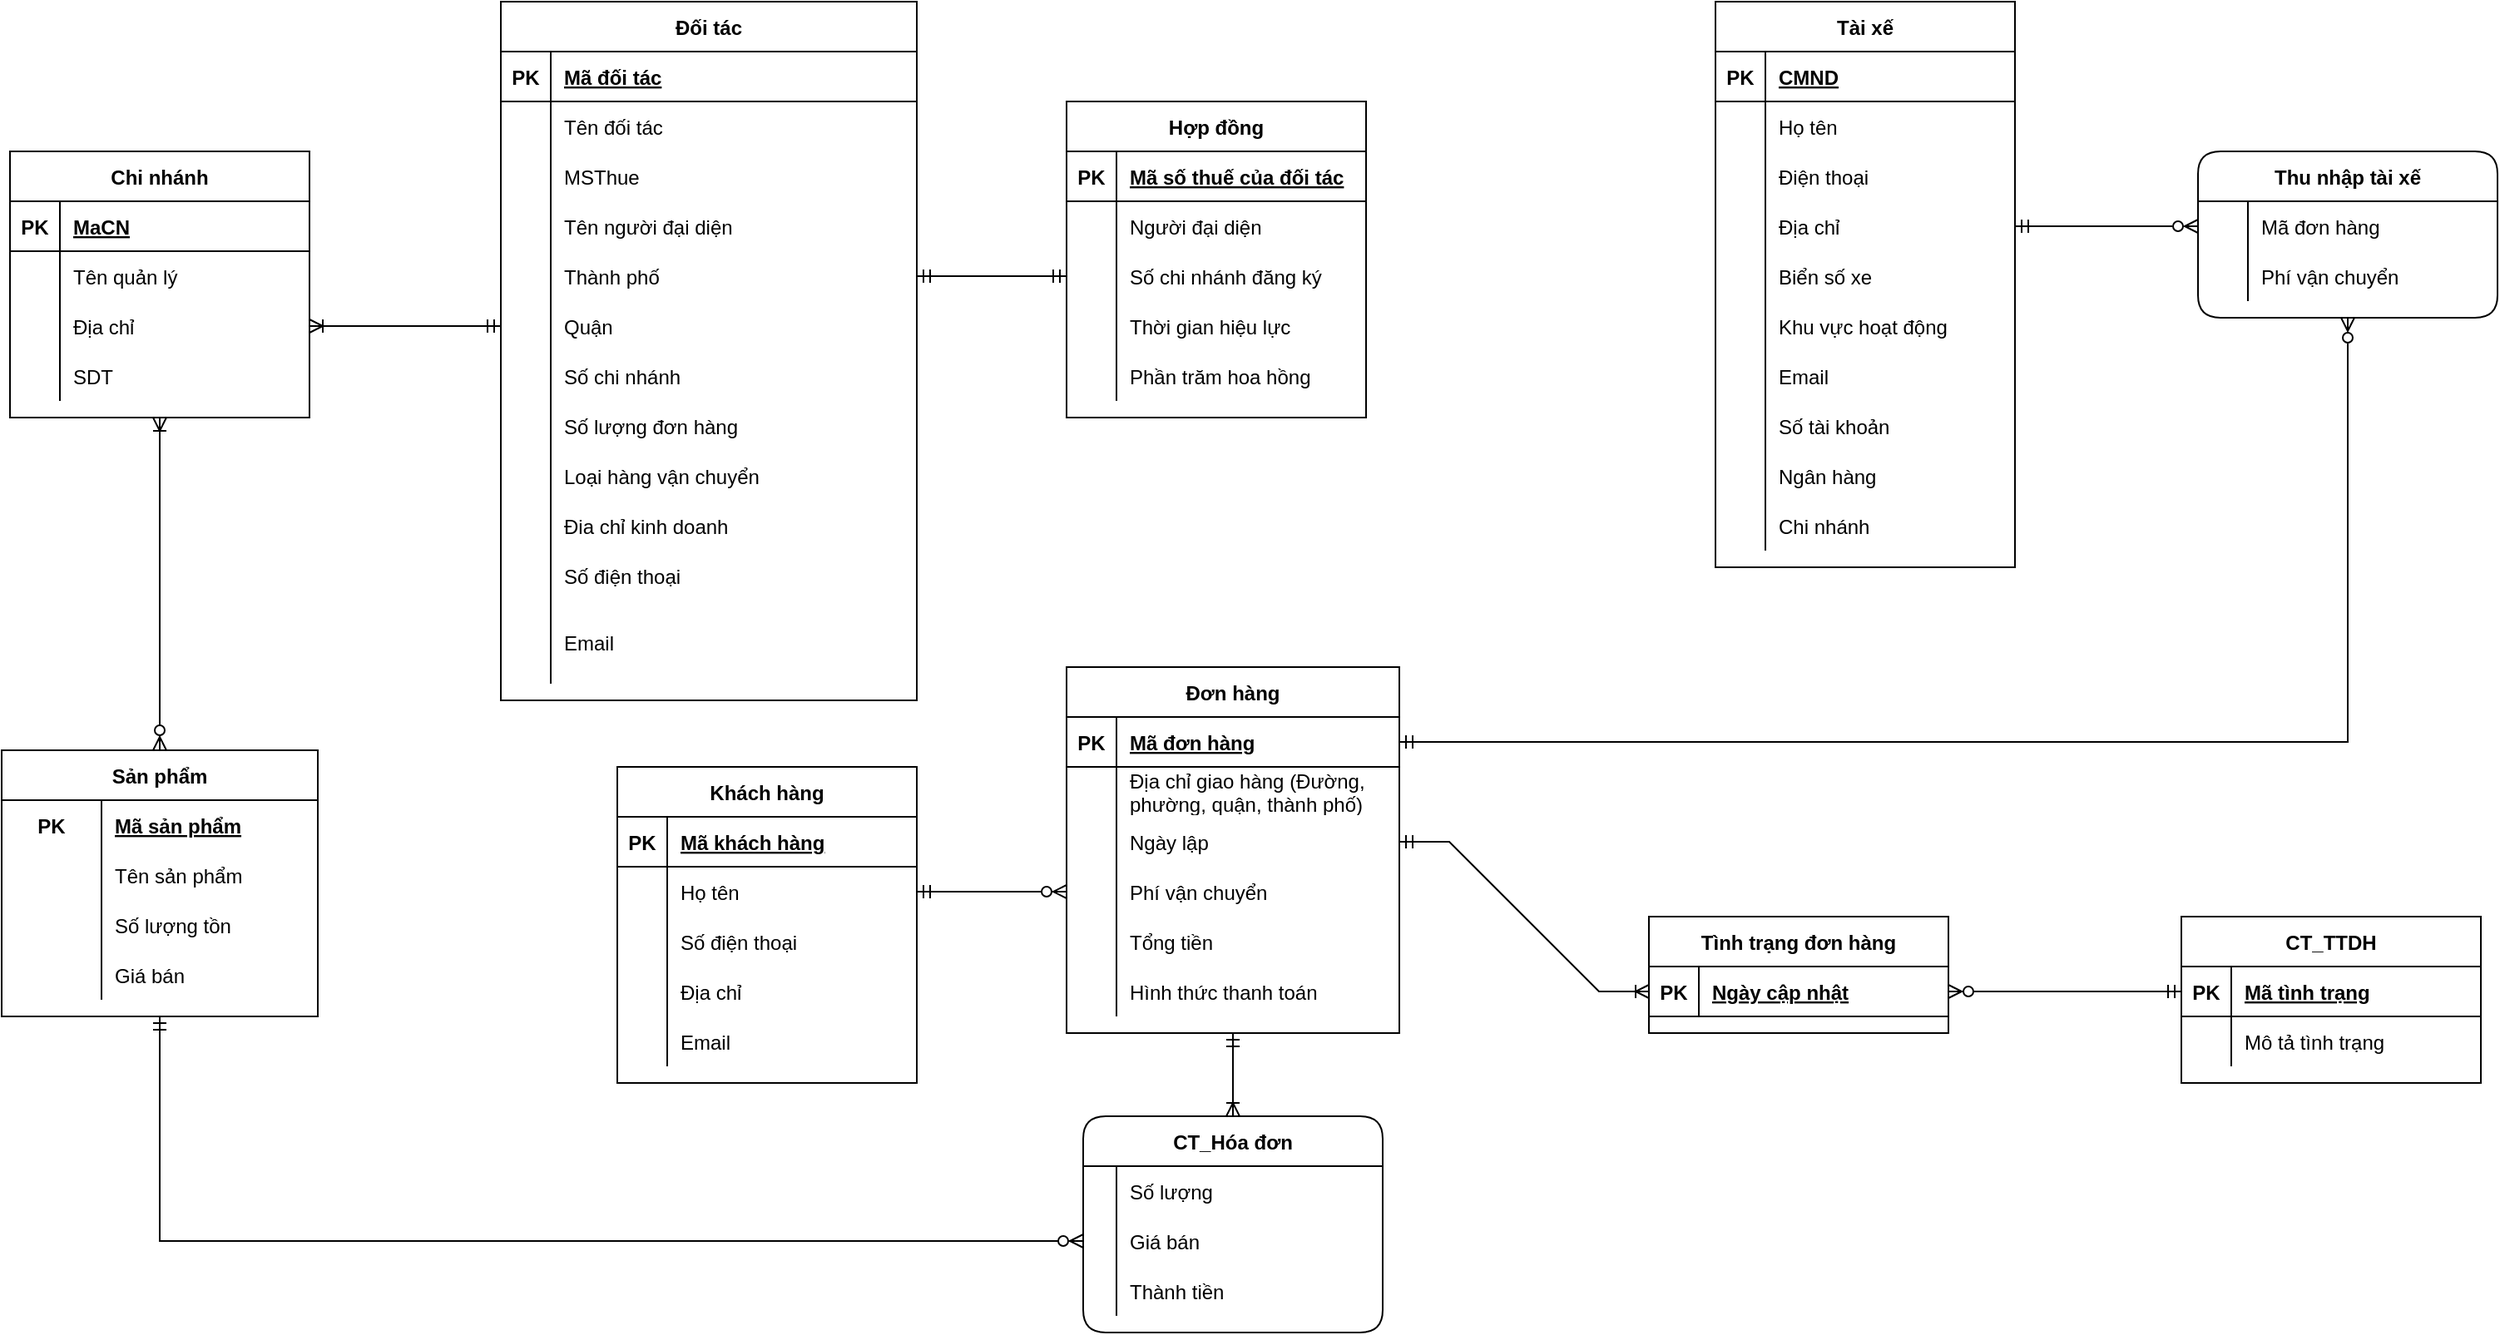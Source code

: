 <mxfile version="15.6.8" type="device"><diagram id="R2lEEEUBdFMjLlhIrx00" name="Page-1"><mxGraphModel dx="1844" dy="1568" grid="1" gridSize="10" guides="1" tooltips="1" connect="1" arrows="1" fold="1" page="1" pageScale="1" pageWidth="850" pageHeight="1100" math="0" shadow="0" extFonts="Permanent Marker^https://fonts.googleapis.com/css?family=Permanent+Marker"><root><mxCell id="0"/><mxCell id="1" parent="0"/><mxCell id="YXAQcpSXE8l1mbAlE0Yn-155" value="Tài xế" style="shape=table;startSize=30;container=1;collapsible=1;childLayout=tableLayout;fixedRows=1;rowLines=0;fontStyle=1;align=center;resizeLast=1;" parent="1" vertex="1"><mxGeometry x="890" y="-30" width="180" height="340" as="geometry"/></mxCell><mxCell id="YXAQcpSXE8l1mbAlE0Yn-156" value="" style="shape=partialRectangle;collapsible=0;dropTarget=0;pointerEvents=0;fillColor=none;top=0;left=0;bottom=1;right=0;points=[[0,0.5],[1,0.5]];portConstraint=eastwest;" parent="YXAQcpSXE8l1mbAlE0Yn-155" vertex="1"><mxGeometry y="30" width="180" height="30" as="geometry"/></mxCell><mxCell id="YXAQcpSXE8l1mbAlE0Yn-157" value="PK" style="shape=partialRectangle;connectable=0;fillColor=none;top=0;left=0;bottom=0;right=0;fontStyle=1;overflow=hidden;" parent="YXAQcpSXE8l1mbAlE0Yn-156" vertex="1"><mxGeometry width="30" height="30" as="geometry"><mxRectangle width="30" height="30" as="alternateBounds"/></mxGeometry></mxCell><mxCell id="YXAQcpSXE8l1mbAlE0Yn-158" value="CMND" style="shape=partialRectangle;connectable=0;fillColor=none;top=0;left=0;bottom=0;right=0;align=left;spacingLeft=6;fontStyle=5;overflow=hidden;" parent="YXAQcpSXE8l1mbAlE0Yn-156" vertex="1"><mxGeometry x="30" width="150" height="30" as="geometry"><mxRectangle width="150" height="30" as="alternateBounds"/></mxGeometry></mxCell><mxCell id="YXAQcpSXE8l1mbAlE0Yn-159" value="" style="shape=partialRectangle;collapsible=0;dropTarget=0;pointerEvents=0;fillColor=none;top=0;left=0;bottom=0;right=0;points=[[0,0.5],[1,0.5]];portConstraint=eastwest;" parent="YXAQcpSXE8l1mbAlE0Yn-155" vertex="1"><mxGeometry y="60" width="180" height="30" as="geometry"/></mxCell><mxCell id="YXAQcpSXE8l1mbAlE0Yn-160" value="" style="shape=partialRectangle;connectable=0;fillColor=none;top=0;left=0;bottom=0;right=0;editable=1;overflow=hidden;" parent="YXAQcpSXE8l1mbAlE0Yn-159" vertex="1"><mxGeometry width="30" height="30" as="geometry"><mxRectangle width="30" height="30" as="alternateBounds"/></mxGeometry></mxCell><mxCell id="YXAQcpSXE8l1mbAlE0Yn-161" value="Họ tên" style="shape=partialRectangle;connectable=0;fillColor=none;top=0;left=0;bottom=0;right=0;align=left;spacingLeft=6;overflow=hidden;" parent="YXAQcpSXE8l1mbAlE0Yn-159" vertex="1"><mxGeometry x="30" width="150" height="30" as="geometry"><mxRectangle width="150" height="30" as="alternateBounds"/></mxGeometry></mxCell><mxCell id="YXAQcpSXE8l1mbAlE0Yn-162" value="" style="shape=partialRectangle;collapsible=0;dropTarget=0;pointerEvents=0;fillColor=none;top=0;left=0;bottom=0;right=0;points=[[0,0.5],[1,0.5]];portConstraint=eastwest;" parent="YXAQcpSXE8l1mbAlE0Yn-155" vertex="1"><mxGeometry y="90" width="180" height="30" as="geometry"/></mxCell><mxCell id="YXAQcpSXE8l1mbAlE0Yn-163" value="" style="shape=partialRectangle;connectable=0;fillColor=none;top=0;left=0;bottom=0;right=0;editable=1;overflow=hidden;" parent="YXAQcpSXE8l1mbAlE0Yn-162" vertex="1"><mxGeometry width="30" height="30" as="geometry"><mxRectangle width="30" height="30" as="alternateBounds"/></mxGeometry></mxCell><mxCell id="YXAQcpSXE8l1mbAlE0Yn-164" value="Điện thoại" style="shape=partialRectangle;connectable=0;fillColor=none;top=0;left=0;bottom=0;right=0;align=left;spacingLeft=6;overflow=hidden;" parent="YXAQcpSXE8l1mbAlE0Yn-162" vertex="1"><mxGeometry x="30" width="150" height="30" as="geometry"><mxRectangle width="150" height="30" as="alternateBounds"/></mxGeometry></mxCell><mxCell id="YXAQcpSXE8l1mbAlE0Yn-165" value="" style="shape=partialRectangle;collapsible=0;dropTarget=0;pointerEvents=0;fillColor=none;top=0;left=0;bottom=0;right=0;points=[[0,0.5],[1,0.5]];portConstraint=eastwest;" parent="YXAQcpSXE8l1mbAlE0Yn-155" vertex="1"><mxGeometry y="120" width="180" height="30" as="geometry"/></mxCell><mxCell id="YXAQcpSXE8l1mbAlE0Yn-166" value="" style="shape=partialRectangle;connectable=0;fillColor=none;top=0;left=0;bottom=0;right=0;editable=1;overflow=hidden;" parent="YXAQcpSXE8l1mbAlE0Yn-165" vertex="1"><mxGeometry width="30" height="30" as="geometry"><mxRectangle width="30" height="30" as="alternateBounds"/></mxGeometry></mxCell><mxCell id="YXAQcpSXE8l1mbAlE0Yn-167" value="Địa chỉ" style="shape=partialRectangle;connectable=0;fillColor=none;top=0;left=0;bottom=0;right=0;align=left;spacingLeft=6;overflow=hidden;" parent="YXAQcpSXE8l1mbAlE0Yn-165" vertex="1"><mxGeometry x="30" width="150" height="30" as="geometry"><mxRectangle width="150" height="30" as="alternateBounds"/></mxGeometry></mxCell><mxCell id="YXAQcpSXE8l1mbAlE0Yn-168" value="" style="shape=partialRectangle;collapsible=0;dropTarget=0;pointerEvents=0;fillColor=none;top=0;left=0;bottom=0;right=0;points=[[0,0.5],[1,0.5]];portConstraint=eastwest;" parent="YXAQcpSXE8l1mbAlE0Yn-155" vertex="1"><mxGeometry y="150" width="180" height="30" as="geometry"/></mxCell><mxCell id="YXAQcpSXE8l1mbAlE0Yn-169" value="" style="shape=partialRectangle;connectable=0;fillColor=none;top=0;left=0;bottom=0;right=0;editable=1;overflow=hidden;" parent="YXAQcpSXE8l1mbAlE0Yn-168" vertex="1"><mxGeometry width="30" height="30" as="geometry"><mxRectangle width="30" height="30" as="alternateBounds"/></mxGeometry></mxCell><mxCell id="YXAQcpSXE8l1mbAlE0Yn-170" value="Biển số xe" style="shape=partialRectangle;connectable=0;fillColor=none;top=0;left=0;bottom=0;right=0;align=left;spacingLeft=6;overflow=hidden;" parent="YXAQcpSXE8l1mbAlE0Yn-168" vertex="1"><mxGeometry x="30" width="150" height="30" as="geometry"><mxRectangle width="150" height="30" as="alternateBounds"/></mxGeometry></mxCell><mxCell id="YXAQcpSXE8l1mbAlE0Yn-171" value="" style="shape=partialRectangle;collapsible=0;dropTarget=0;pointerEvents=0;fillColor=none;top=0;left=0;bottom=0;right=0;points=[[0,0.5],[1,0.5]];portConstraint=eastwest;" parent="YXAQcpSXE8l1mbAlE0Yn-155" vertex="1"><mxGeometry y="180" width="180" height="30" as="geometry"/></mxCell><mxCell id="YXAQcpSXE8l1mbAlE0Yn-172" value="" style="shape=partialRectangle;connectable=0;fillColor=none;top=0;left=0;bottom=0;right=0;editable=1;overflow=hidden;" parent="YXAQcpSXE8l1mbAlE0Yn-171" vertex="1"><mxGeometry width="30" height="30" as="geometry"><mxRectangle width="30" height="30" as="alternateBounds"/></mxGeometry></mxCell><mxCell id="YXAQcpSXE8l1mbAlE0Yn-173" value="Khu vực hoạt động" style="shape=partialRectangle;connectable=0;fillColor=none;top=0;left=0;bottom=0;right=0;align=left;spacingLeft=6;overflow=hidden;" parent="YXAQcpSXE8l1mbAlE0Yn-171" vertex="1"><mxGeometry x="30" width="150" height="30" as="geometry"><mxRectangle width="150" height="30" as="alternateBounds"/></mxGeometry></mxCell><mxCell id="YXAQcpSXE8l1mbAlE0Yn-174" value="" style="shape=partialRectangle;collapsible=0;dropTarget=0;pointerEvents=0;fillColor=none;top=0;left=0;bottom=0;right=0;points=[[0,0.5],[1,0.5]];portConstraint=eastwest;" parent="YXAQcpSXE8l1mbAlE0Yn-155" vertex="1"><mxGeometry y="210" width="180" height="30" as="geometry"/></mxCell><mxCell id="YXAQcpSXE8l1mbAlE0Yn-175" value="" style="shape=partialRectangle;connectable=0;fillColor=none;top=0;left=0;bottom=0;right=0;editable=1;overflow=hidden;" parent="YXAQcpSXE8l1mbAlE0Yn-174" vertex="1"><mxGeometry width="30" height="30" as="geometry"><mxRectangle width="30" height="30" as="alternateBounds"/></mxGeometry></mxCell><mxCell id="YXAQcpSXE8l1mbAlE0Yn-176" value="Email" style="shape=partialRectangle;connectable=0;fillColor=none;top=0;left=0;bottom=0;right=0;align=left;spacingLeft=6;overflow=hidden;" parent="YXAQcpSXE8l1mbAlE0Yn-174" vertex="1"><mxGeometry x="30" width="150" height="30" as="geometry"><mxRectangle width="150" height="30" as="alternateBounds"/></mxGeometry></mxCell><mxCell id="YXAQcpSXE8l1mbAlE0Yn-177" value="" style="shape=partialRectangle;collapsible=0;dropTarget=0;pointerEvents=0;fillColor=none;top=0;left=0;bottom=0;right=0;points=[[0,0.5],[1,0.5]];portConstraint=eastwest;" parent="YXAQcpSXE8l1mbAlE0Yn-155" vertex="1"><mxGeometry y="240" width="180" height="30" as="geometry"/></mxCell><mxCell id="YXAQcpSXE8l1mbAlE0Yn-178" value="" style="shape=partialRectangle;connectable=0;fillColor=none;top=0;left=0;bottom=0;right=0;editable=1;overflow=hidden;" parent="YXAQcpSXE8l1mbAlE0Yn-177" vertex="1"><mxGeometry width="30" height="30" as="geometry"><mxRectangle width="30" height="30" as="alternateBounds"/></mxGeometry></mxCell><mxCell id="YXAQcpSXE8l1mbAlE0Yn-179" value="Số tài khoản" style="shape=partialRectangle;connectable=0;fillColor=none;top=0;left=0;bottom=0;right=0;align=left;spacingLeft=6;overflow=hidden;" parent="YXAQcpSXE8l1mbAlE0Yn-177" vertex="1"><mxGeometry x="30" width="150" height="30" as="geometry"><mxRectangle width="150" height="30" as="alternateBounds"/></mxGeometry></mxCell><mxCell id="YXAQcpSXE8l1mbAlE0Yn-180" value="" style="shape=partialRectangle;collapsible=0;dropTarget=0;pointerEvents=0;fillColor=none;top=0;left=0;bottom=0;right=0;points=[[0,0.5],[1,0.5]];portConstraint=eastwest;" parent="YXAQcpSXE8l1mbAlE0Yn-155" vertex="1"><mxGeometry y="270" width="180" height="30" as="geometry"/></mxCell><mxCell id="YXAQcpSXE8l1mbAlE0Yn-181" value="" style="shape=partialRectangle;connectable=0;fillColor=none;top=0;left=0;bottom=0;right=0;editable=1;overflow=hidden;" parent="YXAQcpSXE8l1mbAlE0Yn-180" vertex="1"><mxGeometry width="30" height="30" as="geometry"><mxRectangle width="30" height="30" as="alternateBounds"/></mxGeometry></mxCell><mxCell id="YXAQcpSXE8l1mbAlE0Yn-182" value="Ngân hàng" style="shape=partialRectangle;connectable=0;fillColor=none;top=0;left=0;bottom=0;right=0;align=left;spacingLeft=6;overflow=hidden;" parent="YXAQcpSXE8l1mbAlE0Yn-180" vertex="1"><mxGeometry x="30" width="150" height="30" as="geometry"><mxRectangle width="150" height="30" as="alternateBounds"/></mxGeometry></mxCell><mxCell id="YXAQcpSXE8l1mbAlE0Yn-183" value="" style="shape=partialRectangle;collapsible=0;dropTarget=0;pointerEvents=0;fillColor=none;top=0;left=0;bottom=0;right=0;points=[[0,0.5],[1,0.5]];portConstraint=eastwest;" parent="YXAQcpSXE8l1mbAlE0Yn-155" vertex="1"><mxGeometry y="300" width="180" height="30" as="geometry"/></mxCell><mxCell id="YXAQcpSXE8l1mbAlE0Yn-184" value="" style="shape=partialRectangle;connectable=0;fillColor=none;top=0;left=0;bottom=0;right=0;editable=1;overflow=hidden;" parent="YXAQcpSXE8l1mbAlE0Yn-183" vertex="1"><mxGeometry width="30" height="30" as="geometry"><mxRectangle width="30" height="30" as="alternateBounds"/></mxGeometry></mxCell><mxCell id="YXAQcpSXE8l1mbAlE0Yn-185" value="Chi nhánh" style="shape=partialRectangle;connectable=0;fillColor=none;top=0;left=0;bottom=0;right=0;align=left;spacingLeft=6;overflow=hidden;" parent="YXAQcpSXE8l1mbAlE0Yn-183" vertex="1"><mxGeometry x="30" width="150" height="30" as="geometry"><mxRectangle width="150" height="30" as="alternateBounds"/></mxGeometry></mxCell><mxCell id="C-vyLk0tnHw3VtMMgP7b-23" value="Đối tác" style="shape=table;startSize=30;container=1;collapsible=1;childLayout=tableLayout;fixedRows=1;rowLines=0;fontStyle=1;align=center;resizeLast=1;" parent="1" vertex="1"><mxGeometry x="160" y="-30" width="250" height="420" as="geometry"/></mxCell><mxCell id="C-vyLk0tnHw3VtMMgP7b-24" value="" style="shape=partialRectangle;collapsible=0;dropTarget=0;pointerEvents=0;fillColor=none;points=[[0,0.5],[1,0.5]];portConstraint=eastwest;top=0;left=0;right=0;bottom=1;" parent="C-vyLk0tnHw3VtMMgP7b-23" vertex="1"><mxGeometry y="30" width="250" height="30" as="geometry"/></mxCell><mxCell id="C-vyLk0tnHw3VtMMgP7b-25" value="PK" style="shape=partialRectangle;overflow=hidden;connectable=0;fillColor=none;top=0;left=0;bottom=0;right=0;fontStyle=1;" parent="C-vyLk0tnHw3VtMMgP7b-24" vertex="1"><mxGeometry width="30" height="30" as="geometry"><mxRectangle width="30" height="30" as="alternateBounds"/></mxGeometry></mxCell><mxCell id="C-vyLk0tnHw3VtMMgP7b-26" value="Mã đối tác" style="shape=partialRectangle;overflow=hidden;connectable=0;fillColor=none;top=0;left=0;bottom=0;right=0;align=left;spacingLeft=6;fontStyle=5;" parent="C-vyLk0tnHw3VtMMgP7b-24" vertex="1"><mxGeometry x="30" width="220" height="30" as="geometry"><mxRectangle width="220" height="30" as="alternateBounds"/></mxGeometry></mxCell><mxCell id="C-vyLk0tnHw3VtMMgP7b-27" value="" style="shape=partialRectangle;collapsible=0;dropTarget=0;pointerEvents=0;fillColor=none;points=[[0,0.5],[1,0.5]];portConstraint=eastwest;top=0;left=0;right=0;bottom=0;" parent="C-vyLk0tnHw3VtMMgP7b-23" vertex="1"><mxGeometry y="60" width="250" height="30" as="geometry"/></mxCell><mxCell id="C-vyLk0tnHw3VtMMgP7b-28" value="" style="shape=partialRectangle;overflow=hidden;connectable=0;fillColor=none;top=0;left=0;bottom=0;right=0;" parent="C-vyLk0tnHw3VtMMgP7b-27" vertex="1"><mxGeometry width="30" height="30" as="geometry"><mxRectangle width="30" height="30" as="alternateBounds"/></mxGeometry></mxCell><mxCell id="C-vyLk0tnHw3VtMMgP7b-29" value="Tên đối tác" style="shape=partialRectangle;overflow=hidden;connectable=0;fillColor=none;top=0;left=0;bottom=0;right=0;align=left;spacingLeft=6;" parent="C-vyLk0tnHw3VtMMgP7b-27" vertex="1"><mxGeometry x="30" width="220" height="30" as="geometry"><mxRectangle width="220" height="30" as="alternateBounds"/></mxGeometry></mxCell><mxCell id="uas-45tj4KwKF6VqmaHN-10" value="" style="shape=partialRectangle;collapsible=0;dropTarget=0;pointerEvents=0;fillColor=none;top=0;left=0;bottom=0;right=0;points=[[0,0.5],[1,0.5]];portConstraint=eastwest;" parent="C-vyLk0tnHw3VtMMgP7b-23" vertex="1"><mxGeometry y="90" width="250" height="30" as="geometry"/></mxCell><mxCell id="uas-45tj4KwKF6VqmaHN-11" value="" style="shape=partialRectangle;connectable=0;fillColor=none;top=0;left=0;bottom=0;right=0;editable=1;overflow=hidden;" parent="uas-45tj4KwKF6VqmaHN-10" vertex="1"><mxGeometry width="30" height="30" as="geometry"><mxRectangle width="30" height="30" as="alternateBounds"/></mxGeometry></mxCell><mxCell id="uas-45tj4KwKF6VqmaHN-12" value="MSThue" style="shape=partialRectangle;connectable=0;fillColor=none;top=0;left=0;bottom=0;right=0;align=left;spacingLeft=6;overflow=hidden;" parent="uas-45tj4KwKF6VqmaHN-10" vertex="1"><mxGeometry x="30" width="220" height="30" as="geometry"><mxRectangle width="220" height="30" as="alternateBounds"/></mxGeometry></mxCell><mxCell id="fnrPfXZx7cAHOLC7hxs2-1" value="" style="shape=partialRectangle;collapsible=0;dropTarget=0;pointerEvents=0;fillColor=none;points=[[0,0.5],[1,0.5]];portConstraint=eastwest;top=0;left=0;right=0;bottom=0;" parent="C-vyLk0tnHw3VtMMgP7b-23" vertex="1"><mxGeometry y="120" width="250" height="30" as="geometry"/></mxCell><mxCell id="fnrPfXZx7cAHOLC7hxs2-2" value="" style="shape=partialRectangle;overflow=hidden;connectable=0;fillColor=none;top=0;left=0;bottom=0;right=0;" parent="fnrPfXZx7cAHOLC7hxs2-1" vertex="1"><mxGeometry width="30" height="30" as="geometry"><mxRectangle width="30" height="30" as="alternateBounds"/></mxGeometry></mxCell><mxCell id="fnrPfXZx7cAHOLC7hxs2-3" value="Tên người đại diện" style="shape=partialRectangle;overflow=hidden;connectable=0;fillColor=none;top=0;left=0;bottom=0;right=0;align=left;spacingLeft=6;" parent="fnrPfXZx7cAHOLC7hxs2-1" vertex="1"><mxGeometry x="30" width="220" height="30" as="geometry"><mxRectangle width="220" height="30" as="alternateBounds"/></mxGeometry></mxCell><mxCell id="YXAQcpSXE8l1mbAlE0Yn-1" value="" style="shape=partialRectangle;collapsible=0;dropTarget=0;pointerEvents=0;fillColor=none;points=[[0,0.5],[1,0.5]];portConstraint=eastwest;top=0;left=0;right=0;bottom=0;" parent="C-vyLk0tnHw3VtMMgP7b-23" vertex="1"><mxGeometry y="150" width="250" height="30" as="geometry"/></mxCell><mxCell id="YXAQcpSXE8l1mbAlE0Yn-2" value="" style="shape=partialRectangle;overflow=hidden;connectable=0;fillColor=none;top=0;left=0;bottom=0;right=0;" parent="YXAQcpSXE8l1mbAlE0Yn-1" vertex="1"><mxGeometry width="30" height="30" as="geometry"><mxRectangle width="30" height="30" as="alternateBounds"/></mxGeometry></mxCell><mxCell id="YXAQcpSXE8l1mbAlE0Yn-3" value="Thành phố" style="shape=partialRectangle;overflow=hidden;connectable=0;fillColor=none;top=0;left=0;bottom=0;right=0;align=left;spacingLeft=6;" parent="YXAQcpSXE8l1mbAlE0Yn-1" vertex="1"><mxGeometry x="30" width="220" height="30" as="geometry"><mxRectangle width="220" height="30" as="alternateBounds"/></mxGeometry></mxCell><mxCell id="YXAQcpSXE8l1mbAlE0Yn-4" value="" style="shape=partialRectangle;collapsible=0;dropTarget=0;pointerEvents=0;fillColor=none;points=[[0,0.5],[1,0.5]];portConstraint=eastwest;top=0;left=0;right=0;bottom=0;" parent="C-vyLk0tnHw3VtMMgP7b-23" vertex="1"><mxGeometry y="180" width="250" height="30" as="geometry"/></mxCell><mxCell id="YXAQcpSXE8l1mbAlE0Yn-5" value="" style="shape=partialRectangle;overflow=hidden;connectable=0;fillColor=none;top=0;left=0;bottom=0;right=0;" parent="YXAQcpSXE8l1mbAlE0Yn-4" vertex="1"><mxGeometry width="30" height="30" as="geometry"><mxRectangle width="30" height="30" as="alternateBounds"/></mxGeometry></mxCell><mxCell id="YXAQcpSXE8l1mbAlE0Yn-6" value="Quận" style="shape=partialRectangle;overflow=hidden;connectable=0;fillColor=none;top=0;left=0;bottom=0;right=0;align=left;spacingLeft=6;" parent="YXAQcpSXE8l1mbAlE0Yn-4" vertex="1"><mxGeometry x="30" width="220" height="30" as="geometry"><mxRectangle width="220" height="30" as="alternateBounds"/></mxGeometry></mxCell><mxCell id="YXAQcpSXE8l1mbAlE0Yn-7" value="" style="shape=partialRectangle;collapsible=0;dropTarget=0;pointerEvents=0;fillColor=none;points=[[0,0.5],[1,0.5]];portConstraint=eastwest;top=0;left=0;right=0;bottom=0;" parent="C-vyLk0tnHw3VtMMgP7b-23" vertex="1"><mxGeometry y="210" width="250" height="30" as="geometry"/></mxCell><mxCell id="YXAQcpSXE8l1mbAlE0Yn-8" value="" style="shape=partialRectangle;overflow=hidden;connectable=0;fillColor=none;top=0;left=0;bottom=0;right=0;" parent="YXAQcpSXE8l1mbAlE0Yn-7" vertex="1"><mxGeometry width="30" height="30" as="geometry"><mxRectangle width="30" height="30" as="alternateBounds"/></mxGeometry></mxCell><mxCell id="YXAQcpSXE8l1mbAlE0Yn-9" value="Số chi nhánh" style="shape=partialRectangle;overflow=hidden;connectable=0;fillColor=none;top=0;left=0;bottom=0;right=0;align=left;spacingLeft=6;" parent="YXAQcpSXE8l1mbAlE0Yn-7" vertex="1"><mxGeometry x="30" width="220" height="30" as="geometry"><mxRectangle width="220" height="30" as="alternateBounds"/></mxGeometry></mxCell><mxCell id="YXAQcpSXE8l1mbAlE0Yn-10" value="" style="shape=partialRectangle;collapsible=0;dropTarget=0;pointerEvents=0;fillColor=none;points=[[0,0.5],[1,0.5]];portConstraint=eastwest;top=0;left=0;right=0;bottom=0;" parent="C-vyLk0tnHw3VtMMgP7b-23" vertex="1"><mxGeometry y="240" width="250" height="30" as="geometry"/></mxCell><mxCell id="YXAQcpSXE8l1mbAlE0Yn-11" value="" style="shape=partialRectangle;overflow=hidden;connectable=0;fillColor=none;top=0;left=0;bottom=0;right=0;" parent="YXAQcpSXE8l1mbAlE0Yn-10" vertex="1"><mxGeometry width="30" height="30" as="geometry"><mxRectangle width="30" height="30" as="alternateBounds"/></mxGeometry></mxCell><mxCell id="YXAQcpSXE8l1mbAlE0Yn-12" value="Số lượng đơn hàng" style="shape=partialRectangle;overflow=hidden;connectable=0;fillColor=none;top=0;left=0;bottom=0;right=0;align=left;spacingLeft=6;" parent="YXAQcpSXE8l1mbAlE0Yn-10" vertex="1"><mxGeometry x="30" width="220" height="30" as="geometry"><mxRectangle width="220" height="30" as="alternateBounds"/></mxGeometry></mxCell><mxCell id="YXAQcpSXE8l1mbAlE0Yn-13" value="" style="shape=partialRectangle;collapsible=0;dropTarget=0;pointerEvents=0;fillColor=none;points=[[0,0.5],[1,0.5]];portConstraint=eastwest;top=0;left=0;right=0;bottom=0;" parent="C-vyLk0tnHw3VtMMgP7b-23" vertex="1"><mxGeometry y="270" width="250" height="30" as="geometry"/></mxCell><mxCell id="YXAQcpSXE8l1mbAlE0Yn-14" value="" style="shape=partialRectangle;overflow=hidden;connectable=0;fillColor=none;top=0;left=0;bottom=0;right=0;" parent="YXAQcpSXE8l1mbAlE0Yn-13" vertex="1"><mxGeometry width="30" height="30" as="geometry"><mxRectangle width="30" height="30" as="alternateBounds"/></mxGeometry></mxCell><mxCell id="YXAQcpSXE8l1mbAlE0Yn-15" value="Loại hàng vận chuyển" style="shape=partialRectangle;overflow=hidden;connectable=0;fillColor=none;top=0;left=0;bottom=0;right=0;align=left;spacingLeft=6;" parent="YXAQcpSXE8l1mbAlE0Yn-13" vertex="1"><mxGeometry x="30" width="220" height="30" as="geometry"><mxRectangle width="220" height="30" as="alternateBounds"/></mxGeometry></mxCell><mxCell id="YXAQcpSXE8l1mbAlE0Yn-16" value="" style="shape=partialRectangle;collapsible=0;dropTarget=0;pointerEvents=0;fillColor=none;points=[[0,0.5],[1,0.5]];portConstraint=eastwest;top=0;left=0;right=0;bottom=0;" parent="C-vyLk0tnHw3VtMMgP7b-23" vertex="1"><mxGeometry y="300" width="250" height="30" as="geometry"/></mxCell><mxCell id="YXAQcpSXE8l1mbAlE0Yn-17" value="" style="shape=partialRectangle;overflow=hidden;connectable=0;fillColor=none;top=0;left=0;bottom=0;right=0;" parent="YXAQcpSXE8l1mbAlE0Yn-16" vertex="1"><mxGeometry width="30" height="30" as="geometry"><mxRectangle width="30" height="30" as="alternateBounds"/></mxGeometry></mxCell><mxCell id="YXAQcpSXE8l1mbAlE0Yn-18" value="Đia chỉ kinh doanh" style="shape=partialRectangle;overflow=hidden;connectable=0;fillColor=none;top=0;left=0;bottom=0;right=0;align=left;spacingLeft=6;" parent="YXAQcpSXE8l1mbAlE0Yn-16" vertex="1"><mxGeometry x="30" width="220" height="30" as="geometry"><mxRectangle width="220" height="30" as="alternateBounds"/></mxGeometry></mxCell><mxCell id="YXAQcpSXE8l1mbAlE0Yn-19" value="" style="shape=partialRectangle;collapsible=0;dropTarget=0;pointerEvents=0;fillColor=none;points=[[0,0.5],[1,0.5]];portConstraint=eastwest;top=0;left=0;right=0;bottom=0;" parent="C-vyLk0tnHw3VtMMgP7b-23" vertex="1"><mxGeometry y="330" width="250" height="30" as="geometry"/></mxCell><mxCell id="YXAQcpSXE8l1mbAlE0Yn-20" value="" style="shape=partialRectangle;overflow=hidden;connectable=0;fillColor=none;top=0;left=0;bottom=0;right=0;" parent="YXAQcpSXE8l1mbAlE0Yn-19" vertex="1"><mxGeometry width="30" height="30" as="geometry"><mxRectangle width="30" height="30" as="alternateBounds"/></mxGeometry></mxCell><mxCell id="YXAQcpSXE8l1mbAlE0Yn-21" value="Số điện thoại" style="shape=partialRectangle;overflow=hidden;connectable=0;fillColor=none;top=0;left=0;bottom=0;right=0;align=left;spacingLeft=6;" parent="YXAQcpSXE8l1mbAlE0Yn-19" vertex="1"><mxGeometry x="30" width="220" height="30" as="geometry"><mxRectangle width="220" height="30" as="alternateBounds"/></mxGeometry></mxCell><mxCell id="YXAQcpSXE8l1mbAlE0Yn-22" value="" style="shape=partialRectangle;collapsible=0;dropTarget=0;pointerEvents=0;fillColor=none;points=[[0,0.5],[1,0.5]];portConstraint=eastwest;top=0;left=0;right=0;bottom=0;" parent="C-vyLk0tnHw3VtMMgP7b-23" vertex="1"><mxGeometry y="360" width="250" height="50" as="geometry"/></mxCell><mxCell id="YXAQcpSXE8l1mbAlE0Yn-23" value="" style="shape=partialRectangle;overflow=hidden;connectable=0;fillColor=none;top=0;left=0;bottom=0;right=0;" parent="YXAQcpSXE8l1mbAlE0Yn-22" vertex="1"><mxGeometry width="30" height="50" as="geometry"><mxRectangle width="30" height="50" as="alternateBounds"/></mxGeometry></mxCell><mxCell id="YXAQcpSXE8l1mbAlE0Yn-24" value="Email" style="shape=partialRectangle;overflow=hidden;connectable=0;fillColor=none;top=0;left=0;bottom=0;right=0;align=left;spacingLeft=6;" parent="YXAQcpSXE8l1mbAlE0Yn-22" vertex="1"><mxGeometry x="30" width="220" height="50" as="geometry"><mxRectangle width="220" height="50" as="alternateBounds"/></mxGeometry></mxCell><mxCell id="YXAQcpSXE8l1mbAlE0Yn-25" value="Hợp đồng" style="shape=table;startSize=30;container=1;collapsible=1;childLayout=tableLayout;fixedRows=1;rowLines=0;fontStyle=1;align=center;resizeLast=1;" parent="1" vertex="1"><mxGeometry x="500" y="30" width="180" height="190" as="geometry"/></mxCell><mxCell id="YXAQcpSXE8l1mbAlE0Yn-26" value="" style="shape=partialRectangle;collapsible=0;dropTarget=0;pointerEvents=0;fillColor=none;top=0;left=0;bottom=1;right=0;points=[[0,0.5],[1,0.5]];portConstraint=eastwest;" parent="YXAQcpSXE8l1mbAlE0Yn-25" vertex="1"><mxGeometry y="30" width="180" height="30" as="geometry"/></mxCell><mxCell id="YXAQcpSXE8l1mbAlE0Yn-27" value="PK" style="shape=partialRectangle;connectable=0;fillColor=none;top=0;left=0;bottom=0;right=0;fontStyle=1;overflow=hidden;" parent="YXAQcpSXE8l1mbAlE0Yn-26" vertex="1"><mxGeometry width="30" height="30" as="geometry"><mxRectangle width="30" height="30" as="alternateBounds"/></mxGeometry></mxCell><mxCell id="YXAQcpSXE8l1mbAlE0Yn-28" value="Mã số thuế của đối tác" style="shape=partialRectangle;connectable=0;fillColor=none;top=0;left=0;bottom=0;right=0;align=left;spacingLeft=6;fontStyle=5;overflow=hidden;" parent="YXAQcpSXE8l1mbAlE0Yn-26" vertex="1"><mxGeometry x="30" width="150" height="30" as="geometry"><mxRectangle width="150" height="30" as="alternateBounds"/></mxGeometry></mxCell><mxCell id="YXAQcpSXE8l1mbAlE0Yn-29" value="" style="shape=partialRectangle;collapsible=0;dropTarget=0;pointerEvents=0;fillColor=none;top=0;left=0;bottom=0;right=0;points=[[0,0.5],[1,0.5]];portConstraint=eastwest;" parent="YXAQcpSXE8l1mbAlE0Yn-25" vertex="1"><mxGeometry y="60" width="180" height="30" as="geometry"/></mxCell><mxCell id="YXAQcpSXE8l1mbAlE0Yn-30" value="" style="shape=partialRectangle;connectable=0;fillColor=none;top=0;left=0;bottom=0;right=0;editable=1;overflow=hidden;" parent="YXAQcpSXE8l1mbAlE0Yn-29" vertex="1"><mxGeometry width="30" height="30" as="geometry"><mxRectangle width="30" height="30" as="alternateBounds"/></mxGeometry></mxCell><mxCell id="YXAQcpSXE8l1mbAlE0Yn-31" value="Người đại diện" style="shape=partialRectangle;connectable=0;fillColor=none;top=0;left=0;bottom=0;right=0;align=left;spacingLeft=6;overflow=hidden;" parent="YXAQcpSXE8l1mbAlE0Yn-29" vertex="1"><mxGeometry x="30" width="150" height="30" as="geometry"><mxRectangle width="150" height="30" as="alternateBounds"/></mxGeometry></mxCell><mxCell id="YXAQcpSXE8l1mbAlE0Yn-32" value="" style="shape=partialRectangle;collapsible=0;dropTarget=0;pointerEvents=0;fillColor=none;top=0;left=0;bottom=0;right=0;points=[[0,0.5],[1,0.5]];portConstraint=eastwest;" parent="YXAQcpSXE8l1mbAlE0Yn-25" vertex="1"><mxGeometry y="90" width="180" height="30" as="geometry"/></mxCell><mxCell id="YXAQcpSXE8l1mbAlE0Yn-33" value="" style="shape=partialRectangle;connectable=0;fillColor=none;top=0;left=0;bottom=0;right=0;editable=1;overflow=hidden;" parent="YXAQcpSXE8l1mbAlE0Yn-32" vertex="1"><mxGeometry width="30" height="30" as="geometry"><mxRectangle width="30" height="30" as="alternateBounds"/></mxGeometry></mxCell><mxCell id="YXAQcpSXE8l1mbAlE0Yn-34" value="Số chi nhánh đăng ký" style="shape=partialRectangle;connectable=0;fillColor=none;top=0;left=0;bottom=0;right=0;align=left;spacingLeft=6;overflow=hidden;" parent="YXAQcpSXE8l1mbAlE0Yn-32" vertex="1"><mxGeometry x="30" width="150" height="30" as="geometry"><mxRectangle width="150" height="30" as="alternateBounds"/></mxGeometry></mxCell><mxCell id="YXAQcpSXE8l1mbAlE0Yn-38" value="" style="shape=partialRectangle;collapsible=0;dropTarget=0;pointerEvents=0;fillColor=none;top=0;left=0;bottom=0;right=0;points=[[0,0.5],[1,0.5]];portConstraint=eastwest;" parent="YXAQcpSXE8l1mbAlE0Yn-25" vertex="1"><mxGeometry y="120" width="180" height="30" as="geometry"/></mxCell><mxCell id="YXAQcpSXE8l1mbAlE0Yn-39" value="" style="shape=partialRectangle;connectable=0;fillColor=none;top=0;left=0;bottom=0;right=0;editable=1;overflow=hidden;" parent="YXAQcpSXE8l1mbAlE0Yn-38" vertex="1"><mxGeometry width="30" height="30" as="geometry"><mxRectangle width="30" height="30" as="alternateBounds"/></mxGeometry></mxCell><mxCell id="YXAQcpSXE8l1mbAlE0Yn-40" value="Thời gian hiệu lực" style="shape=partialRectangle;connectable=0;fillColor=none;top=0;left=0;bottom=0;right=0;align=left;spacingLeft=6;overflow=hidden;" parent="YXAQcpSXE8l1mbAlE0Yn-38" vertex="1"><mxGeometry x="30" width="150" height="30" as="geometry"><mxRectangle width="150" height="30" as="alternateBounds"/></mxGeometry></mxCell><mxCell id="YXAQcpSXE8l1mbAlE0Yn-44" value="" style="shape=partialRectangle;collapsible=0;dropTarget=0;pointerEvents=0;fillColor=none;top=0;left=0;bottom=0;right=0;points=[[0,0.5],[1,0.5]];portConstraint=eastwest;" parent="YXAQcpSXE8l1mbAlE0Yn-25" vertex="1"><mxGeometry y="150" width="180" height="30" as="geometry"/></mxCell><mxCell id="YXAQcpSXE8l1mbAlE0Yn-45" value="" style="shape=partialRectangle;connectable=0;fillColor=none;top=0;left=0;bottom=0;right=0;editable=1;overflow=hidden;" parent="YXAQcpSXE8l1mbAlE0Yn-44" vertex="1"><mxGeometry width="30" height="30" as="geometry"><mxRectangle width="30" height="30" as="alternateBounds"/></mxGeometry></mxCell><mxCell id="YXAQcpSXE8l1mbAlE0Yn-46" value="Phần trăm hoa hồng" style="shape=partialRectangle;connectable=0;fillColor=none;top=0;left=0;bottom=0;right=0;align=left;spacingLeft=6;overflow=hidden;" parent="YXAQcpSXE8l1mbAlE0Yn-44" vertex="1"><mxGeometry x="30" width="150" height="30" as="geometry"><mxRectangle width="150" height="30" as="alternateBounds"/></mxGeometry></mxCell><mxCell id="YXAQcpSXE8l1mbAlE0Yn-66" value="Sản phẩm" style="shape=table;startSize=30;container=1;collapsible=1;childLayout=tableLayout;fixedRows=1;rowLines=0;fontStyle=1;align=center;resizeLast=1;rounded=0;sketch=0;shadow=0;" parent="1" vertex="1"><mxGeometry x="-140" y="420" width="190" height="160" as="geometry"/></mxCell><mxCell id="YXAQcpSXE8l1mbAlE0Yn-67" value="" style="shape=partialRectangle;collapsible=0;dropTarget=0;pointerEvents=0;fillColor=none;top=0;left=0;bottom=0;right=0;points=[[0,0.5],[1,0.5]];portConstraint=eastwest;" parent="YXAQcpSXE8l1mbAlE0Yn-66" vertex="1"><mxGeometry y="30" width="190" height="30" as="geometry"/></mxCell><mxCell id="YXAQcpSXE8l1mbAlE0Yn-68" value="PK" style="shape=partialRectangle;connectable=0;fillColor=none;top=0;left=0;bottom=0;right=0;fontStyle=1;overflow=hidden;" parent="YXAQcpSXE8l1mbAlE0Yn-67" vertex="1"><mxGeometry width="60" height="30" as="geometry"><mxRectangle width="60" height="30" as="alternateBounds"/></mxGeometry></mxCell><mxCell id="YXAQcpSXE8l1mbAlE0Yn-69" value="Mã sản phẩm" style="shape=partialRectangle;connectable=0;fillColor=none;top=0;left=0;bottom=0;right=0;align=left;spacingLeft=6;fontStyle=5;overflow=hidden;" parent="YXAQcpSXE8l1mbAlE0Yn-67" vertex="1"><mxGeometry x="60" width="130" height="30" as="geometry"><mxRectangle width="130" height="30" as="alternateBounds"/></mxGeometry></mxCell><mxCell id="YXAQcpSXE8l1mbAlE0Yn-73" value="" style="shape=partialRectangle;collapsible=0;dropTarget=0;pointerEvents=0;fillColor=none;top=0;left=0;bottom=0;right=0;points=[[0,0.5],[1,0.5]];portConstraint=eastwest;" parent="YXAQcpSXE8l1mbAlE0Yn-66" vertex="1"><mxGeometry y="60" width="190" height="30" as="geometry"/></mxCell><mxCell id="YXAQcpSXE8l1mbAlE0Yn-74" value="" style="shape=partialRectangle;connectable=0;fillColor=none;top=0;left=0;bottom=0;right=0;editable=1;overflow=hidden;" parent="YXAQcpSXE8l1mbAlE0Yn-73" vertex="1"><mxGeometry width="60" height="30" as="geometry"><mxRectangle width="60" height="30" as="alternateBounds"/></mxGeometry></mxCell><mxCell id="YXAQcpSXE8l1mbAlE0Yn-75" value="Tên sản phẩm" style="shape=partialRectangle;connectable=0;fillColor=none;top=0;left=0;bottom=0;right=0;align=left;spacingLeft=6;overflow=hidden;" parent="YXAQcpSXE8l1mbAlE0Yn-73" vertex="1"><mxGeometry x="60" width="130" height="30" as="geometry"><mxRectangle width="130" height="30" as="alternateBounds"/></mxGeometry></mxCell><mxCell id="fnrPfXZx7cAHOLC7hxs2-27" value="" style="shape=partialRectangle;collapsible=0;dropTarget=0;pointerEvents=0;fillColor=none;top=0;left=0;bottom=0;right=0;points=[[0,0.5],[1,0.5]];portConstraint=eastwest;" parent="YXAQcpSXE8l1mbAlE0Yn-66" vertex="1"><mxGeometry y="90" width="190" height="30" as="geometry"/></mxCell><mxCell id="fnrPfXZx7cAHOLC7hxs2-28" value="" style="shape=partialRectangle;connectable=0;fillColor=none;top=0;left=0;bottom=0;right=0;editable=1;overflow=hidden;" parent="fnrPfXZx7cAHOLC7hxs2-27" vertex="1"><mxGeometry width="60" height="30" as="geometry"><mxRectangle width="60" height="30" as="alternateBounds"/></mxGeometry></mxCell><mxCell id="fnrPfXZx7cAHOLC7hxs2-29" value="Số lượng tồn" style="shape=partialRectangle;connectable=0;fillColor=none;top=0;left=0;bottom=0;right=0;align=left;spacingLeft=6;overflow=hidden;" parent="fnrPfXZx7cAHOLC7hxs2-27" vertex="1"><mxGeometry x="60" width="130" height="30" as="geometry"><mxRectangle width="130" height="30" as="alternateBounds"/></mxGeometry></mxCell><mxCell id="YXAQcpSXE8l1mbAlE0Yn-76" value="" style="shape=partialRectangle;collapsible=0;dropTarget=0;pointerEvents=0;fillColor=none;top=0;left=0;bottom=0;right=0;points=[[0,0.5],[1,0.5]];portConstraint=eastwest;" parent="YXAQcpSXE8l1mbAlE0Yn-66" vertex="1"><mxGeometry y="120" width="190" height="30" as="geometry"/></mxCell><mxCell id="YXAQcpSXE8l1mbAlE0Yn-77" value="" style="shape=partialRectangle;connectable=0;fillColor=none;top=0;left=0;bottom=0;right=0;editable=1;overflow=hidden;" parent="YXAQcpSXE8l1mbAlE0Yn-76" vertex="1"><mxGeometry width="60" height="30" as="geometry"><mxRectangle width="60" height="30" as="alternateBounds"/></mxGeometry></mxCell><mxCell id="YXAQcpSXE8l1mbAlE0Yn-78" value="Giá bán" style="shape=partialRectangle;connectable=0;fillColor=none;top=0;left=0;bottom=0;right=0;align=left;spacingLeft=6;overflow=hidden;" parent="YXAQcpSXE8l1mbAlE0Yn-76" vertex="1"><mxGeometry x="60" width="130" height="30" as="geometry"><mxRectangle width="130" height="30" as="alternateBounds"/></mxGeometry></mxCell><mxCell id="YXAQcpSXE8l1mbAlE0Yn-79" value="Đơn hàng" style="shape=table;startSize=30;container=1;collapsible=1;childLayout=tableLayout;fixedRows=1;rowLines=0;fontStyle=1;align=center;resizeLast=1;" parent="1" vertex="1"><mxGeometry x="500" y="370" width="200" height="220" as="geometry"/></mxCell><mxCell id="YXAQcpSXE8l1mbAlE0Yn-80" value="" style="shape=partialRectangle;collapsible=0;dropTarget=0;pointerEvents=0;fillColor=none;top=0;left=0;bottom=1;right=0;points=[[0,0.5],[1,0.5]];portConstraint=eastwest;" parent="YXAQcpSXE8l1mbAlE0Yn-79" vertex="1"><mxGeometry y="30" width="200" height="30" as="geometry"/></mxCell><mxCell id="YXAQcpSXE8l1mbAlE0Yn-81" value="PK" style="shape=partialRectangle;connectable=0;fillColor=none;top=0;left=0;bottom=0;right=0;fontStyle=1;overflow=hidden;" parent="YXAQcpSXE8l1mbAlE0Yn-80" vertex="1"><mxGeometry width="30" height="30" as="geometry"><mxRectangle width="30" height="30" as="alternateBounds"/></mxGeometry></mxCell><mxCell id="YXAQcpSXE8l1mbAlE0Yn-82" value="Mã đơn hàng" style="shape=partialRectangle;connectable=0;fillColor=none;top=0;left=0;bottom=0;right=0;align=left;spacingLeft=6;fontStyle=5;overflow=hidden;" parent="YXAQcpSXE8l1mbAlE0Yn-80" vertex="1"><mxGeometry x="30" width="170" height="30" as="geometry"><mxRectangle width="170" height="30" as="alternateBounds"/></mxGeometry></mxCell><mxCell id="YXAQcpSXE8l1mbAlE0Yn-86" value="" style="shape=partialRectangle;collapsible=0;dropTarget=0;pointerEvents=0;fillColor=none;top=0;left=0;bottom=0;right=0;points=[[0,0.5],[1,0.5]];portConstraint=eastwest;" parent="YXAQcpSXE8l1mbAlE0Yn-79" vertex="1"><mxGeometry y="60" width="200" height="30" as="geometry"/></mxCell><mxCell id="YXAQcpSXE8l1mbAlE0Yn-87" value="" style="shape=partialRectangle;connectable=0;fillColor=none;top=0;left=0;bottom=0;right=0;editable=1;overflow=hidden;" parent="YXAQcpSXE8l1mbAlE0Yn-86" vertex="1"><mxGeometry width="30" height="30" as="geometry"><mxRectangle width="30" height="30" as="alternateBounds"/></mxGeometry></mxCell><mxCell id="YXAQcpSXE8l1mbAlE0Yn-88" value="Địa chỉ giao hàng (Đường, &#10;phường, quận, thành phố)" style="shape=partialRectangle;connectable=0;fillColor=none;top=0;left=0;bottom=0;right=0;align=left;spacingLeft=6;overflow=hidden;" parent="YXAQcpSXE8l1mbAlE0Yn-86" vertex="1"><mxGeometry x="30" width="170" height="30" as="geometry"><mxRectangle width="170" height="30" as="alternateBounds"/></mxGeometry></mxCell><mxCell id="YXAQcpSXE8l1mbAlE0Yn-92" value="" style="shape=partialRectangle;collapsible=0;dropTarget=0;pointerEvents=0;fillColor=none;top=0;left=0;bottom=0;right=0;points=[[0,0.5],[1,0.5]];portConstraint=eastwest;" parent="YXAQcpSXE8l1mbAlE0Yn-79" vertex="1"><mxGeometry y="90" width="200" height="30" as="geometry"/></mxCell><mxCell id="YXAQcpSXE8l1mbAlE0Yn-93" value="" style="shape=partialRectangle;connectable=0;fillColor=none;top=0;left=0;bottom=0;right=0;editable=1;overflow=hidden;" parent="YXAQcpSXE8l1mbAlE0Yn-92" vertex="1"><mxGeometry width="30" height="30" as="geometry"><mxRectangle width="30" height="30" as="alternateBounds"/></mxGeometry></mxCell><mxCell id="YXAQcpSXE8l1mbAlE0Yn-94" value="Ngày lập" style="shape=partialRectangle;connectable=0;fillColor=none;top=0;left=0;bottom=0;right=0;align=left;spacingLeft=6;overflow=hidden;" parent="YXAQcpSXE8l1mbAlE0Yn-92" vertex="1"><mxGeometry x="30" width="170" height="30" as="geometry"><mxRectangle width="170" height="30" as="alternateBounds"/></mxGeometry></mxCell><mxCell id="YXAQcpSXE8l1mbAlE0Yn-152" value="" style="shape=partialRectangle;collapsible=0;dropTarget=0;pointerEvents=0;fillColor=none;top=0;left=0;bottom=0;right=0;points=[[0,0.5],[1,0.5]];portConstraint=eastwest;" parent="YXAQcpSXE8l1mbAlE0Yn-79" vertex="1"><mxGeometry y="120" width="200" height="30" as="geometry"/></mxCell><mxCell id="YXAQcpSXE8l1mbAlE0Yn-153" value="" style="shape=partialRectangle;connectable=0;fillColor=none;top=0;left=0;bottom=0;right=0;editable=1;overflow=hidden;" parent="YXAQcpSXE8l1mbAlE0Yn-152" vertex="1"><mxGeometry width="30" height="30" as="geometry"><mxRectangle width="30" height="30" as="alternateBounds"/></mxGeometry></mxCell><mxCell id="YXAQcpSXE8l1mbAlE0Yn-154" value="Phí vận chuyển" style="shape=partialRectangle;connectable=0;fillColor=none;top=0;left=0;bottom=0;right=0;align=left;spacingLeft=6;overflow=hidden;" parent="YXAQcpSXE8l1mbAlE0Yn-152" vertex="1"><mxGeometry x="30" width="170" height="30" as="geometry"><mxRectangle width="170" height="30" as="alternateBounds"/></mxGeometry></mxCell><mxCell id="YXAQcpSXE8l1mbAlE0Yn-95" value="" style="shape=partialRectangle;collapsible=0;dropTarget=0;pointerEvents=0;fillColor=none;top=0;left=0;bottom=0;right=0;points=[[0,0.5],[1,0.5]];portConstraint=eastwest;" parent="YXAQcpSXE8l1mbAlE0Yn-79" vertex="1"><mxGeometry y="150" width="200" height="30" as="geometry"/></mxCell><mxCell id="YXAQcpSXE8l1mbAlE0Yn-96" value="" style="shape=partialRectangle;connectable=0;fillColor=none;top=0;left=0;bottom=0;right=0;editable=1;overflow=hidden;" parent="YXAQcpSXE8l1mbAlE0Yn-95" vertex="1"><mxGeometry width="30" height="30" as="geometry"><mxRectangle width="30" height="30" as="alternateBounds"/></mxGeometry></mxCell><mxCell id="YXAQcpSXE8l1mbAlE0Yn-97" value="Tổng tiền" style="shape=partialRectangle;connectable=0;fillColor=none;top=0;left=0;bottom=0;right=0;align=left;spacingLeft=6;overflow=hidden;" parent="YXAQcpSXE8l1mbAlE0Yn-95" vertex="1"><mxGeometry x="30" width="170" height="30" as="geometry"><mxRectangle width="170" height="30" as="alternateBounds"/></mxGeometry></mxCell><mxCell id="YXAQcpSXE8l1mbAlE0Yn-98" value="" style="shape=partialRectangle;collapsible=0;dropTarget=0;pointerEvents=0;fillColor=none;top=0;left=0;bottom=0;right=0;points=[[0,0.5],[1,0.5]];portConstraint=eastwest;" parent="YXAQcpSXE8l1mbAlE0Yn-79" vertex="1"><mxGeometry y="180" width="200" height="30" as="geometry"/></mxCell><mxCell id="YXAQcpSXE8l1mbAlE0Yn-99" value="" style="shape=partialRectangle;connectable=0;fillColor=none;top=0;left=0;bottom=0;right=0;editable=1;overflow=hidden;" parent="YXAQcpSXE8l1mbAlE0Yn-98" vertex="1"><mxGeometry width="30" height="30" as="geometry"><mxRectangle width="30" height="30" as="alternateBounds"/></mxGeometry></mxCell><mxCell id="YXAQcpSXE8l1mbAlE0Yn-100" value="Hình thức thanh toán" style="shape=partialRectangle;connectable=0;fillColor=none;top=0;left=0;bottom=0;right=0;align=left;spacingLeft=6;overflow=hidden;" parent="YXAQcpSXE8l1mbAlE0Yn-98" vertex="1"><mxGeometry x="30" width="170" height="30" as="geometry"><mxRectangle width="170" height="30" as="alternateBounds"/></mxGeometry></mxCell><mxCell id="YXAQcpSXE8l1mbAlE0Yn-101" value="Khách hàng" style="shape=table;startSize=30;container=1;collapsible=1;childLayout=tableLayout;fixedRows=1;rowLines=0;fontStyle=1;align=center;resizeLast=1;" parent="1" vertex="1"><mxGeometry x="230" y="430" width="180" height="190" as="geometry"/></mxCell><mxCell id="YXAQcpSXE8l1mbAlE0Yn-102" value="" style="shape=partialRectangle;collapsible=0;dropTarget=0;pointerEvents=0;fillColor=none;top=0;left=0;bottom=1;right=0;points=[[0,0.5],[1,0.5]];portConstraint=eastwest;" parent="YXAQcpSXE8l1mbAlE0Yn-101" vertex="1"><mxGeometry y="30" width="180" height="30" as="geometry"/></mxCell><mxCell id="YXAQcpSXE8l1mbAlE0Yn-103" value="PK" style="shape=partialRectangle;connectable=0;fillColor=none;top=0;left=0;bottom=0;right=0;fontStyle=1;overflow=hidden;" parent="YXAQcpSXE8l1mbAlE0Yn-102" vertex="1"><mxGeometry width="30" height="30" as="geometry"><mxRectangle width="30" height="30" as="alternateBounds"/></mxGeometry></mxCell><mxCell id="YXAQcpSXE8l1mbAlE0Yn-104" value="Mã khách hàng" style="shape=partialRectangle;connectable=0;fillColor=none;top=0;left=0;bottom=0;right=0;align=left;spacingLeft=6;fontStyle=5;overflow=hidden;" parent="YXAQcpSXE8l1mbAlE0Yn-102" vertex="1"><mxGeometry x="30" width="150" height="30" as="geometry"><mxRectangle width="150" height="30" as="alternateBounds"/></mxGeometry></mxCell><mxCell id="YXAQcpSXE8l1mbAlE0Yn-105" value="" style="shape=partialRectangle;collapsible=0;dropTarget=0;pointerEvents=0;fillColor=none;top=0;left=0;bottom=0;right=0;points=[[0,0.5],[1,0.5]];portConstraint=eastwest;" parent="YXAQcpSXE8l1mbAlE0Yn-101" vertex="1"><mxGeometry y="60" width="180" height="30" as="geometry"/></mxCell><mxCell id="YXAQcpSXE8l1mbAlE0Yn-106" value="" style="shape=partialRectangle;connectable=0;fillColor=none;top=0;left=0;bottom=0;right=0;editable=1;overflow=hidden;" parent="YXAQcpSXE8l1mbAlE0Yn-105" vertex="1"><mxGeometry width="30" height="30" as="geometry"><mxRectangle width="30" height="30" as="alternateBounds"/></mxGeometry></mxCell><mxCell id="YXAQcpSXE8l1mbAlE0Yn-107" value="Họ tên" style="shape=partialRectangle;connectable=0;fillColor=none;top=0;left=0;bottom=0;right=0;align=left;spacingLeft=6;overflow=hidden;" parent="YXAQcpSXE8l1mbAlE0Yn-105" vertex="1"><mxGeometry x="30" width="150" height="30" as="geometry"><mxRectangle width="150" height="30" as="alternateBounds"/></mxGeometry></mxCell><mxCell id="YXAQcpSXE8l1mbAlE0Yn-108" value="" style="shape=partialRectangle;collapsible=0;dropTarget=0;pointerEvents=0;fillColor=none;top=0;left=0;bottom=0;right=0;points=[[0,0.5],[1,0.5]];portConstraint=eastwest;" parent="YXAQcpSXE8l1mbAlE0Yn-101" vertex="1"><mxGeometry y="90" width="180" height="30" as="geometry"/></mxCell><mxCell id="YXAQcpSXE8l1mbAlE0Yn-109" value="" style="shape=partialRectangle;connectable=0;fillColor=none;top=0;left=0;bottom=0;right=0;editable=1;overflow=hidden;" parent="YXAQcpSXE8l1mbAlE0Yn-108" vertex="1"><mxGeometry width="30" height="30" as="geometry"><mxRectangle width="30" height="30" as="alternateBounds"/></mxGeometry></mxCell><mxCell id="YXAQcpSXE8l1mbAlE0Yn-110" value="Số điện thoại" style="shape=partialRectangle;connectable=0;fillColor=none;top=0;left=0;bottom=0;right=0;align=left;spacingLeft=6;overflow=hidden;" parent="YXAQcpSXE8l1mbAlE0Yn-108" vertex="1"><mxGeometry x="30" width="150" height="30" as="geometry"><mxRectangle width="150" height="30" as="alternateBounds"/></mxGeometry></mxCell><mxCell id="YXAQcpSXE8l1mbAlE0Yn-111" value="" style="shape=partialRectangle;collapsible=0;dropTarget=0;pointerEvents=0;fillColor=none;top=0;left=0;bottom=0;right=0;points=[[0,0.5],[1,0.5]];portConstraint=eastwest;" parent="YXAQcpSXE8l1mbAlE0Yn-101" vertex="1"><mxGeometry y="120" width="180" height="30" as="geometry"/></mxCell><mxCell id="YXAQcpSXE8l1mbAlE0Yn-112" value="" style="shape=partialRectangle;connectable=0;fillColor=none;top=0;left=0;bottom=0;right=0;editable=1;overflow=hidden;" parent="YXAQcpSXE8l1mbAlE0Yn-111" vertex="1"><mxGeometry width="30" height="30" as="geometry"><mxRectangle width="30" height="30" as="alternateBounds"/></mxGeometry></mxCell><mxCell id="YXAQcpSXE8l1mbAlE0Yn-113" value="Địa chỉ" style="shape=partialRectangle;connectable=0;fillColor=none;top=0;left=0;bottom=0;right=0;align=left;spacingLeft=6;overflow=hidden;" parent="YXAQcpSXE8l1mbAlE0Yn-111" vertex="1"><mxGeometry x="30" width="150" height="30" as="geometry"><mxRectangle width="150" height="30" as="alternateBounds"/></mxGeometry></mxCell><mxCell id="YXAQcpSXE8l1mbAlE0Yn-114" value="" style="shape=partialRectangle;collapsible=0;dropTarget=0;pointerEvents=0;fillColor=none;top=0;left=0;bottom=0;right=0;points=[[0,0.5],[1,0.5]];portConstraint=eastwest;" parent="YXAQcpSXE8l1mbAlE0Yn-101" vertex="1"><mxGeometry y="150" width="180" height="30" as="geometry"/></mxCell><mxCell id="YXAQcpSXE8l1mbAlE0Yn-115" value="" style="shape=partialRectangle;connectable=0;fillColor=none;top=0;left=0;bottom=0;right=0;editable=1;overflow=hidden;" parent="YXAQcpSXE8l1mbAlE0Yn-114" vertex="1"><mxGeometry width="30" height="30" as="geometry"><mxRectangle width="30" height="30" as="alternateBounds"/></mxGeometry></mxCell><mxCell id="YXAQcpSXE8l1mbAlE0Yn-116" value="Email" style="shape=partialRectangle;connectable=0;fillColor=none;top=0;left=0;bottom=0;right=0;align=left;spacingLeft=6;overflow=hidden;" parent="YXAQcpSXE8l1mbAlE0Yn-114" vertex="1"><mxGeometry x="30" width="150" height="30" as="geometry"><mxRectangle width="150" height="30" as="alternateBounds"/></mxGeometry></mxCell><mxCell id="YXAQcpSXE8l1mbAlE0Yn-117" value="CT_Hóa đơn" style="shape=table;startSize=30;container=1;collapsible=1;childLayout=tableLayout;fixedRows=1;rowLines=0;fontStyle=1;align=center;resizeLast=1;rounded=1;" parent="1" vertex="1"><mxGeometry x="510" y="640" width="180" height="130" as="geometry"/></mxCell><mxCell id="YXAQcpSXE8l1mbAlE0Yn-124" value="" style="shape=partialRectangle;collapsible=0;dropTarget=0;pointerEvents=0;fillColor=none;top=0;left=0;bottom=0;right=0;points=[[0,0.5],[1,0.5]];portConstraint=eastwest;" parent="YXAQcpSXE8l1mbAlE0Yn-117" vertex="1"><mxGeometry y="30" width="180" height="30" as="geometry"/></mxCell><mxCell id="YXAQcpSXE8l1mbAlE0Yn-125" value="" style="shape=partialRectangle;connectable=0;fillColor=none;top=0;left=0;bottom=0;right=0;editable=1;overflow=hidden;" parent="YXAQcpSXE8l1mbAlE0Yn-124" vertex="1"><mxGeometry width="20" height="30" as="geometry"><mxRectangle width="20" height="30" as="alternateBounds"/></mxGeometry></mxCell><mxCell id="YXAQcpSXE8l1mbAlE0Yn-126" value="Số lượng" style="shape=partialRectangle;connectable=0;fillColor=none;top=0;left=0;bottom=0;right=0;align=left;spacingLeft=6;overflow=hidden;" parent="YXAQcpSXE8l1mbAlE0Yn-124" vertex="1"><mxGeometry x="20" width="160" height="30" as="geometry"><mxRectangle width="160" height="30" as="alternateBounds"/></mxGeometry></mxCell><mxCell id="YXAQcpSXE8l1mbAlE0Yn-127" value="" style="shape=partialRectangle;collapsible=0;dropTarget=0;pointerEvents=0;fillColor=none;top=0;left=0;bottom=0;right=0;points=[[0,0.5],[1,0.5]];portConstraint=eastwest;" parent="YXAQcpSXE8l1mbAlE0Yn-117" vertex="1"><mxGeometry y="60" width="180" height="30" as="geometry"/></mxCell><mxCell id="YXAQcpSXE8l1mbAlE0Yn-128" value="" style="shape=partialRectangle;connectable=0;fillColor=none;top=0;left=0;bottom=0;right=0;editable=1;overflow=hidden;" parent="YXAQcpSXE8l1mbAlE0Yn-127" vertex="1"><mxGeometry width="20" height="30" as="geometry"><mxRectangle width="20" height="30" as="alternateBounds"/></mxGeometry></mxCell><mxCell id="YXAQcpSXE8l1mbAlE0Yn-129" value="Giá bán" style="shape=partialRectangle;connectable=0;fillColor=none;top=0;left=0;bottom=0;right=0;align=left;spacingLeft=6;overflow=hidden;" parent="YXAQcpSXE8l1mbAlE0Yn-127" vertex="1"><mxGeometry x="20" width="160" height="30" as="geometry"><mxRectangle width="160" height="30" as="alternateBounds"/></mxGeometry></mxCell><mxCell id="YXAQcpSXE8l1mbAlE0Yn-149" value="" style="shape=partialRectangle;collapsible=0;dropTarget=0;pointerEvents=0;fillColor=none;top=0;left=0;bottom=0;right=0;points=[[0,0.5],[1,0.5]];portConstraint=eastwest;" parent="YXAQcpSXE8l1mbAlE0Yn-117" vertex="1"><mxGeometry y="90" width="180" height="30" as="geometry"/></mxCell><mxCell id="YXAQcpSXE8l1mbAlE0Yn-150" value="" style="shape=partialRectangle;connectable=0;fillColor=none;top=0;left=0;bottom=0;right=0;editable=1;overflow=hidden;" parent="YXAQcpSXE8l1mbAlE0Yn-149" vertex="1"><mxGeometry width="20" height="30" as="geometry"><mxRectangle width="20" height="30" as="alternateBounds"/></mxGeometry></mxCell><mxCell id="YXAQcpSXE8l1mbAlE0Yn-151" value="Thành tiền" style="shape=partialRectangle;connectable=0;fillColor=none;top=0;left=0;bottom=0;right=0;align=left;spacingLeft=6;overflow=hidden;" parent="YXAQcpSXE8l1mbAlE0Yn-149" vertex="1"><mxGeometry x="20" width="160" height="30" as="geometry"><mxRectangle width="160" height="30" as="alternateBounds"/></mxGeometry></mxCell><mxCell id="YXAQcpSXE8l1mbAlE0Yn-199" value="Thu nhập tài xế" style="shape=table;startSize=30;container=1;collapsible=1;childLayout=tableLayout;fixedRows=1;rowLines=0;fontStyle=1;align=center;resizeLast=1;rounded=1;" parent="1" vertex="1"><mxGeometry x="1180" y="60" width="180" height="100" as="geometry"/></mxCell><mxCell id="YXAQcpSXE8l1mbAlE0Yn-203" value="" style="shape=partialRectangle;collapsible=0;dropTarget=0;pointerEvents=0;fillColor=none;top=0;left=0;bottom=0;right=0;points=[[0,0.5],[1,0.5]];portConstraint=eastwest;" parent="YXAQcpSXE8l1mbAlE0Yn-199" vertex="1"><mxGeometry y="30" width="180" height="30" as="geometry"/></mxCell><mxCell id="YXAQcpSXE8l1mbAlE0Yn-204" value="" style="shape=partialRectangle;connectable=0;fillColor=none;top=0;left=0;bottom=0;right=0;editable=1;overflow=hidden;" parent="YXAQcpSXE8l1mbAlE0Yn-203" vertex="1"><mxGeometry width="30" height="30" as="geometry"><mxRectangle width="30" height="30" as="alternateBounds"/></mxGeometry></mxCell><mxCell id="YXAQcpSXE8l1mbAlE0Yn-205" value="Mã đơn hàng" style="shape=partialRectangle;connectable=0;fillColor=none;top=0;left=0;bottom=0;right=0;align=left;spacingLeft=6;overflow=hidden;" parent="YXAQcpSXE8l1mbAlE0Yn-203" vertex="1"><mxGeometry x="30" width="150" height="30" as="geometry"><mxRectangle width="150" height="30" as="alternateBounds"/></mxGeometry></mxCell><mxCell id="YXAQcpSXE8l1mbAlE0Yn-206" value="" style="shape=partialRectangle;collapsible=0;dropTarget=0;pointerEvents=0;fillColor=none;top=0;left=0;bottom=0;right=0;points=[[0,0.5],[1,0.5]];portConstraint=eastwest;" parent="YXAQcpSXE8l1mbAlE0Yn-199" vertex="1"><mxGeometry y="60" width="180" height="30" as="geometry"/></mxCell><mxCell id="YXAQcpSXE8l1mbAlE0Yn-207" value="" style="shape=partialRectangle;connectable=0;fillColor=none;top=0;left=0;bottom=0;right=0;editable=1;overflow=hidden;" parent="YXAQcpSXE8l1mbAlE0Yn-206" vertex="1"><mxGeometry width="30" height="30" as="geometry"><mxRectangle width="30" height="30" as="alternateBounds"/></mxGeometry></mxCell><mxCell id="YXAQcpSXE8l1mbAlE0Yn-208" value="Phí vận chuyển" style="shape=partialRectangle;connectable=0;fillColor=none;top=0;left=0;bottom=0;right=0;align=left;spacingLeft=6;overflow=hidden;" parent="YXAQcpSXE8l1mbAlE0Yn-206" vertex="1"><mxGeometry x="30" width="150" height="30" as="geometry"><mxRectangle width="150" height="30" as="alternateBounds"/></mxGeometry></mxCell><mxCell id="YXAQcpSXE8l1mbAlE0Yn-212" value="" style="edgeStyle=entityRelationEdgeStyle;fontSize=12;html=1;endArrow=ERmandOne;startArrow=ERmandOne;rounded=0;entryX=0;entryY=0.5;entryDx=0;entryDy=0;exitX=1;exitY=0.5;exitDx=0;exitDy=0;" parent="1" source="YXAQcpSXE8l1mbAlE0Yn-1" target="YXAQcpSXE8l1mbAlE0Yn-32" edge="1"><mxGeometry width="100" height="100" relative="1" as="geometry"><mxPoint x="380" y="330" as="sourcePoint"/><mxPoint x="480" y="230" as="targetPoint"/></mxGeometry></mxCell><mxCell id="YXAQcpSXE8l1mbAlE0Yn-218" value="" style="fontSize=12;html=1;endArrow=ERoneToMany;startArrow=ERzeroToMany;rounded=0;exitX=0.5;exitY=0;exitDx=0;exitDy=0;entryX=0.5;entryY=1;entryDx=0;entryDy=0;" parent="1" source="YXAQcpSXE8l1mbAlE0Yn-66" target="fnrPfXZx7cAHOLC7hxs2-10" edge="1"><mxGeometry width="100" height="100" relative="1" as="geometry"><mxPoint x="170" y="630" as="sourcePoint"/><mxPoint x="-60" y="400" as="targetPoint"/></mxGeometry></mxCell><mxCell id="YXAQcpSXE8l1mbAlE0Yn-220" value="" style="edgeStyle=entityRelationEdgeStyle;fontSize=12;html=1;endArrow=ERmandOne;startArrow=ERzeroToMany;rounded=0;exitX=0;exitY=0.5;exitDx=0;exitDy=0;entryX=1;entryY=0.5;entryDx=0;entryDy=0;endFill=0;" parent="1" source="YXAQcpSXE8l1mbAlE0Yn-152" target="YXAQcpSXE8l1mbAlE0Yn-105" edge="1"><mxGeometry width="100" height="100" relative="1" as="geometry"><mxPoint x="360" y="710" as="sourcePoint"/><mxPoint x="460" y="610" as="targetPoint"/></mxGeometry></mxCell><mxCell id="YXAQcpSXE8l1mbAlE0Yn-221" value="" style="fontSize=12;html=1;endArrow=ERoneToMany;startArrow=ERmandOne;rounded=0;exitX=0.5;exitY=1;exitDx=0;exitDy=0;entryX=0.5;entryY=0;entryDx=0;entryDy=0;" parent="1" source="YXAQcpSXE8l1mbAlE0Yn-79" target="YXAQcpSXE8l1mbAlE0Yn-117" edge="1"><mxGeometry width="100" height="100" relative="1" as="geometry"><mxPoint x="360" y="780" as="sourcePoint"/><mxPoint x="460" y="680" as="targetPoint"/></mxGeometry></mxCell><mxCell id="YXAQcpSXE8l1mbAlE0Yn-222" value="" style="fontSize=12;html=1;endArrow=ERoneToMany;startArrow=ERmandOne;rounded=0;exitX=1;exitY=0.5;exitDx=0;exitDy=0;entryX=0;entryY=0.5;entryDx=0;entryDy=0;edgeStyle=entityRelationEdgeStyle;" parent="1" source="YXAQcpSXE8l1mbAlE0Yn-92" target="eh22P0Y_oKGg6migZ_u4-2" edge="1"><mxGeometry width="100" height="100" relative="1" as="geometry"><mxPoint x="712" y="533.33" as="sourcePoint"/><mxPoint x="640" y="880" as="targetPoint"/></mxGeometry></mxCell><mxCell id="YXAQcpSXE8l1mbAlE0Yn-223" value="" style="fontSize=12;html=1;endArrow=ERzeroToMany;startArrow=ERmandOne;rounded=0;exitX=1;exitY=0.5;exitDx=0;exitDy=0;entryX=0;entryY=0.5;entryDx=0;entryDy=0;endFill=0;" parent="1" source="YXAQcpSXE8l1mbAlE0Yn-165" target="YXAQcpSXE8l1mbAlE0Yn-203" edge="1"><mxGeometry width="100" height="100" relative="1" as="geometry"><mxPoint x="1080" y="613.33" as="sourcePoint"/><mxPoint x="1298" y="920" as="targetPoint"/></mxGeometry></mxCell><mxCell id="fnrPfXZx7cAHOLC7hxs2-10" value="Chi nhánh" style="shape=table;startSize=30;container=1;collapsible=1;childLayout=tableLayout;fixedRows=1;rowLines=0;fontStyle=1;align=center;resizeLast=1;" parent="1" vertex="1"><mxGeometry x="-135" y="60" width="180" height="160" as="geometry"/></mxCell><mxCell id="fnrPfXZx7cAHOLC7hxs2-11" value="" style="shape=partialRectangle;collapsible=0;dropTarget=0;pointerEvents=0;fillColor=none;top=0;left=0;bottom=1;right=0;points=[[0,0.5],[1,0.5]];portConstraint=eastwest;" parent="fnrPfXZx7cAHOLC7hxs2-10" vertex="1"><mxGeometry y="30" width="180" height="30" as="geometry"/></mxCell><mxCell id="fnrPfXZx7cAHOLC7hxs2-12" value="PK" style="shape=partialRectangle;connectable=0;fillColor=none;top=0;left=0;bottom=0;right=0;fontStyle=1;overflow=hidden;" parent="fnrPfXZx7cAHOLC7hxs2-11" vertex="1"><mxGeometry width="30" height="30" as="geometry"><mxRectangle width="30" height="30" as="alternateBounds"/></mxGeometry></mxCell><mxCell id="fnrPfXZx7cAHOLC7hxs2-13" value="MaCN" style="shape=partialRectangle;connectable=0;fillColor=none;top=0;left=0;bottom=0;right=0;align=left;spacingLeft=6;fontStyle=5;overflow=hidden;" parent="fnrPfXZx7cAHOLC7hxs2-11" vertex="1"><mxGeometry x="30" width="150" height="30" as="geometry"><mxRectangle width="150" height="30" as="alternateBounds"/></mxGeometry></mxCell><mxCell id="fnrPfXZx7cAHOLC7hxs2-14" value="" style="shape=partialRectangle;collapsible=0;dropTarget=0;pointerEvents=0;fillColor=none;top=0;left=0;bottom=0;right=0;points=[[0,0.5],[1,0.5]];portConstraint=eastwest;" parent="fnrPfXZx7cAHOLC7hxs2-10" vertex="1"><mxGeometry y="60" width="180" height="30" as="geometry"/></mxCell><mxCell id="fnrPfXZx7cAHOLC7hxs2-15" value="" style="shape=partialRectangle;connectable=0;fillColor=none;top=0;left=0;bottom=0;right=0;editable=1;overflow=hidden;" parent="fnrPfXZx7cAHOLC7hxs2-14" vertex="1"><mxGeometry width="30" height="30" as="geometry"><mxRectangle width="30" height="30" as="alternateBounds"/></mxGeometry></mxCell><mxCell id="fnrPfXZx7cAHOLC7hxs2-16" value="Tên quản lý" style="shape=partialRectangle;connectable=0;fillColor=none;top=0;left=0;bottom=0;right=0;align=left;spacingLeft=6;overflow=hidden;" parent="fnrPfXZx7cAHOLC7hxs2-14" vertex="1"><mxGeometry x="30" width="150" height="30" as="geometry"><mxRectangle width="150" height="30" as="alternateBounds"/></mxGeometry></mxCell><mxCell id="fnrPfXZx7cAHOLC7hxs2-17" value="" style="shape=partialRectangle;collapsible=0;dropTarget=0;pointerEvents=0;fillColor=none;top=0;left=0;bottom=0;right=0;points=[[0,0.5],[1,0.5]];portConstraint=eastwest;" parent="fnrPfXZx7cAHOLC7hxs2-10" vertex="1"><mxGeometry y="90" width="180" height="30" as="geometry"/></mxCell><mxCell id="fnrPfXZx7cAHOLC7hxs2-18" value="" style="shape=partialRectangle;connectable=0;fillColor=none;top=0;left=0;bottom=0;right=0;editable=1;overflow=hidden;" parent="fnrPfXZx7cAHOLC7hxs2-17" vertex="1"><mxGeometry width="30" height="30" as="geometry"><mxRectangle width="30" height="30" as="alternateBounds"/></mxGeometry></mxCell><mxCell id="fnrPfXZx7cAHOLC7hxs2-19" value="Địa chỉ" style="shape=partialRectangle;connectable=0;fillColor=none;top=0;left=0;bottom=0;right=0;align=left;spacingLeft=6;overflow=hidden;" parent="fnrPfXZx7cAHOLC7hxs2-17" vertex="1"><mxGeometry x="30" width="150" height="30" as="geometry"><mxRectangle width="150" height="30" as="alternateBounds"/></mxGeometry></mxCell><mxCell id="fnrPfXZx7cAHOLC7hxs2-30" value="" style="shape=partialRectangle;collapsible=0;dropTarget=0;pointerEvents=0;fillColor=none;top=0;left=0;bottom=0;right=0;points=[[0,0.5],[1,0.5]];portConstraint=eastwest;" parent="fnrPfXZx7cAHOLC7hxs2-10" vertex="1"><mxGeometry y="120" width="180" height="30" as="geometry"/></mxCell><mxCell id="fnrPfXZx7cAHOLC7hxs2-31" value="" style="shape=partialRectangle;connectable=0;fillColor=none;top=0;left=0;bottom=0;right=0;editable=1;overflow=hidden;" parent="fnrPfXZx7cAHOLC7hxs2-30" vertex="1"><mxGeometry width="30" height="30" as="geometry"><mxRectangle width="30" height="30" as="alternateBounds"/></mxGeometry></mxCell><mxCell id="fnrPfXZx7cAHOLC7hxs2-32" value="SDT" style="shape=partialRectangle;connectable=0;fillColor=none;top=0;left=0;bottom=0;right=0;align=left;spacingLeft=6;overflow=hidden;" parent="fnrPfXZx7cAHOLC7hxs2-30" vertex="1"><mxGeometry x="30" width="150" height="30" as="geometry"><mxRectangle width="150" height="30" as="alternateBounds"/></mxGeometry></mxCell><mxCell id="fnrPfXZx7cAHOLC7hxs2-23" value="" style="edgeStyle=entityRelationEdgeStyle;fontSize=12;html=1;endArrow=ERoneToMany;startArrow=ERmandOne;rounded=0;exitX=0;exitY=0.5;exitDx=0;exitDy=0;entryX=1;entryY=0.5;entryDx=0;entryDy=0;" parent="1" source="YXAQcpSXE8l1mbAlE0Yn-4" target="fnrPfXZx7cAHOLC7hxs2-17" edge="1"><mxGeometry width="100" height="100" relative="1" as="geometry"><mxPoint x="50" y="350" as="sourcePoint"/><mxPoint x="80" y="440" as="targetPoint"/></mxGeometry></mxCell><mxCell id="uas-45tj4KwKF6VqmaHN-13" value="" style="edgeStyle=orthogonalEdgeStyle;fontSize=12;html=1;endArrow=ERzeroToMany;startArrow=ERmandOne;rounded=0;exitX=0.5;exitY=1;exitDx=0;exitDy=0;entryX=0;entryY=0.5;entryDx=0;entryDy=0;" parent="1" source="YXAQcpSXE8l1mbAlE0Yn-66" target="YXAQcpSXE8l1mbAlE0Yn-127" edge="1"><mxGeometry width="100" height="100" relative="1" as="geometry"><mxPoint x="30" y="710" as="sourcePoint"/><mxPoint x="500" y="720" as="targetPoint"/></mxGeometry></mxCell><mxCell id="uas-45tj4KwKF6VqmaHN-14" value="" style="fontSize=12;html=1;endArrow=ERzeroToMany;startArrow=ERmandOne;rounded=0;edgeStyle=orthogonalEdgeStyle;entryX=0.5;entryY=1;entryDx=0;entryDy=0;startFill=0;endFill=0;" parent="1" source="YXAQcpSXE8l1mbAlE0Yn-80" target="YXAQcpSXE8l1mbAlE0Yn-199" edge="1"><mxGeometry width="100" height="100" relative="1" as="geometry"><mxPoint x="720" y="420" as="sourcePoint"/><mxPoint x="1170" y="160" as="targetPoint"/></mxGeometry></mxCell><mxCell id="eh22P0Y_oKGg6migZ_u4-1" value="Tình trạng đơn hàng" style="shape=table;startSize=30;container=1;collapsible=1;childLayout=tableLayout;fixedRows=1;rowLines=0;fontStyle=1;align=center;resizeLast=1;" parent="1" vertex="1"><mxGeometry x="850" y="520" width="180" height="70" as="geometry"/></mxCell><mxCell id="eh22P0Y_oKGg6migZ_u4-2" value="" style="shape=partialRectangle;collapsible=0;dropTarget=0;pointerEvents=0;fillColor=none;top=0;left=0;bottom=1;right=0;points=[[0,0.5],[1,0.5]];portConstraint=eastwest;" parent="eh22P0Y_oKGg6migZ_u4-1" vertex="1"><mxGeometry y="30" width="180" height="30" as="geometry"/></mxCell><mxCell id="eh22P0Y_oKGg6migZ_u4-3" value="PK" style="shape=partialRectangle;connectable=0;fillColor=none;top=0;left=0;bottom=0;right=0;fontStyle=1;overflow=hidden;" parent="eh22P0Y_oKGg6migZ_u4-2" vertex="1"><mxGeometry width="30" height="30" as="geometry"><mxRectangle width="30" height="30" as="alternateBounds"/></mxGeometry></mxCell><mxCell id="eh22P0Y_oKGg6migZ_u4-4" value="Ngày cập nhật" style="shape=partialRectangle;connectable=0;fillColor=none;top=0;left=0;bottom=0;right=0;align=left;spacingLeft=6;fontStyle=5;overflow=hidden;" parent="eh22P0Y_oKGg6migZ_u4-2" vertex="1"><mxGeometry x="30" width="150" height="30" as="geometry"><mxRectangle width="150" height="30" as="alternateBounds"/></mxGeometry></mxCell><mxCell id="eh22P0Y_oKGg6migZ_u4-27" value="CT_TTDH" style="shape=table;startSize=30;container=1;collapsible=1;childLayout=tableLayout;fixedRows=1;rowLines=0;fontStyle=1;align=center;resizeLast=1;" parent="1" vertex="1"><mxGeometry x="1170" y="520" width="180" height="100" as="geometry"/></mxCell><mxCell id="eh22P0Y_oKGg6migZ_u4-28" value="" style="shape=partialRectangle;collapsible=0;dropTarget=0;pointerEvents=0;fillColor=none;top=0;left=0;bottom=1;right=0;points=[[0,0.5],[1,0.5]];portConstraint=eastwest;" parent="eh22P0Y_oKGg6migZ_u4-27" vertex="1"><mxGeometry y="30" width="180" height="30" as="geometry"/></mxCell><mxCell id="eh22P0Y_oKGg6migZ_u4-29" value="PK" style="shape=partialRectangle;connectable=0;fillColor=none;top=0;left=0;bottom=0;right=0;fontStyle=1;overflow=hidden;" parent="eh22P0Y_oKGg6migZ_u4-28" vertex="1"><mxGeometry width="30" height="30" as="geometry"><mxRectangle width="30" height="30" as="alternateBounds"/></mxGeometry></mxCell><mxCell id="eh22P0Y_oKGg6migZ_u4-30" value="Mã tình trạng" style="shape=partialRectangle;connectable=0;fillColor=none;top=0;left=0;bottom=0;right=0;align=left;spacingLeft=6;fontStyle=5;overflow=hidden;" parent="eh22P0Y_oKGg6migZ_u4-28" vertex="1"><mxGeometry x="30" width="150" height="30" as="geometry"><mxRectangle width="150" height="30" as="alternateBounds"/></mxGeometry></mxCell><mxCell id="eh22P0Y_oKGg6migZ_u4-31" value="" style="shape=partialRectangle;collapsible=0;dropTarget=0;pointerEvents=0;fillColor=none;top=0;left=0;bottom=0;right=0;points=[[0,0.5],[1,0.5]];portConstraint=eastwest;" parent="eh22P0Y_oKGg6migZ_u4-27" vertex="1"><mxGeometry y="60" width="180" height="30" as="geometry"/></mxCell><mxCell id="eh22P0Y_oKGg6migZ_u4-32" value="" style="shape=partialRectangle;connectable=0;fillColor=none;top=0;left=0;bottom=0;right=0;editable=1;overflow=hidden;" parent="eh22P0Y_oKGg6migZ_u4-31" vertex="1"><mxGeometry width="30" height="30" as="geometry"><mxRectangle width="30" height="30" as="alternateBounds"/></mxGeometry></mxCell><mxCell id="eh22P0Y_oKGg6migZ_u4-33" value="Mô tả tình trạng" style="shape=partialRectangle;connectable=0;fillColor=none;top=0;left=0;bottom=0;right=0;align=left;spacingLeft=6;overflow=hidden;" parent="eh22P0Y_oKGg6migZ_u4-31" vertex="1"><mxGeometry x="30" width="150" height="30" as="geometry"><mxRectangle width="150" height="30" as="alternateBounds"/></mxGeometry></mxCell><mxCell id="eh22P0Y_oKGg6migZ_u4-40" value="" style="edgeStyle=entityRelationEdgeStyle;fontSize=12;html=1;endArrow=ERzeroToMany;startArrow=ERmandOne;rounded=0;entryX=1;entryY=0.5;entryDx=0;entryDy=0;exitX=0;exitY=0.5;exitDx=0;exitDy=0;" parent="1" source="eh22P0Y_oKGg6migZ_u4-28" target="eh22P0Y_oKGg6migZ_u4-2" edge="1"><mxGeometry width="100" height="100" relative="1" as="geometry"><mxPoint x="940" y="740" as="sourcePoint"/><mxPoint x="1040" y="640" as="targetPoint"/></mxGeometry></mxCell></root></mxGraphModel></diagram></mxfile>
